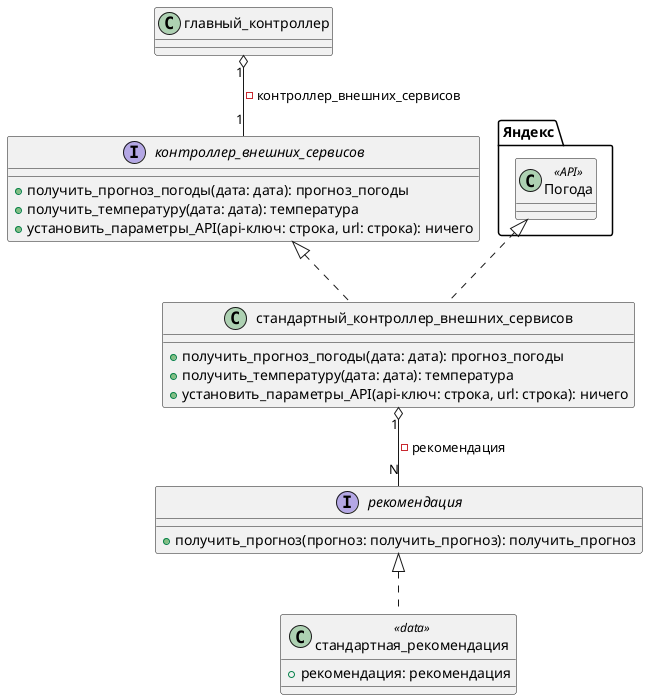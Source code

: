 @startuml

class главный_контроллер {
}

interface контроллер_внешних_сервисов {
  + получить_прогноз_погоды(дата: дата): прогноз_погоды
  + получить_температуру(дата: дата): температура
  + установить_параметры_API(api-ключ: строка, url: строка): ничего
}

class стандартный_контроллер_внешних_сервисов {
  + получить_прогноз_погоды(дата: дата): прогноз_погоды
  + получить_температуру(дата: дата): температура
  + установить_параметры_API(api-ключ: строка, url: строка): ничего
}

class Яндекс.Погода <<API>> {
}

interface рекомендация {
  + получить_прогноз(прогноз: получить_прогноз): получить_прогноз
}

class стандартная_рекомендация <<data>> {
  + рекомендация: рекомендация
}

главный_контроллер "1" o-- "1" контроллер_внешних_сервисов: - контроллер_внешних_сервисов
контроллер_внешних_сервисов <|.. стандартный_контроллер_внешних_сервисов
Яндекс.Погода <|.. стандартный_контроллер_внешних_сервисов
стандартный_контроллер_внешних_сервисов "1" o-- "N" рекомендация: - рекомендация
рекомендация <|.. стандартная_рекомендация
@enduml
